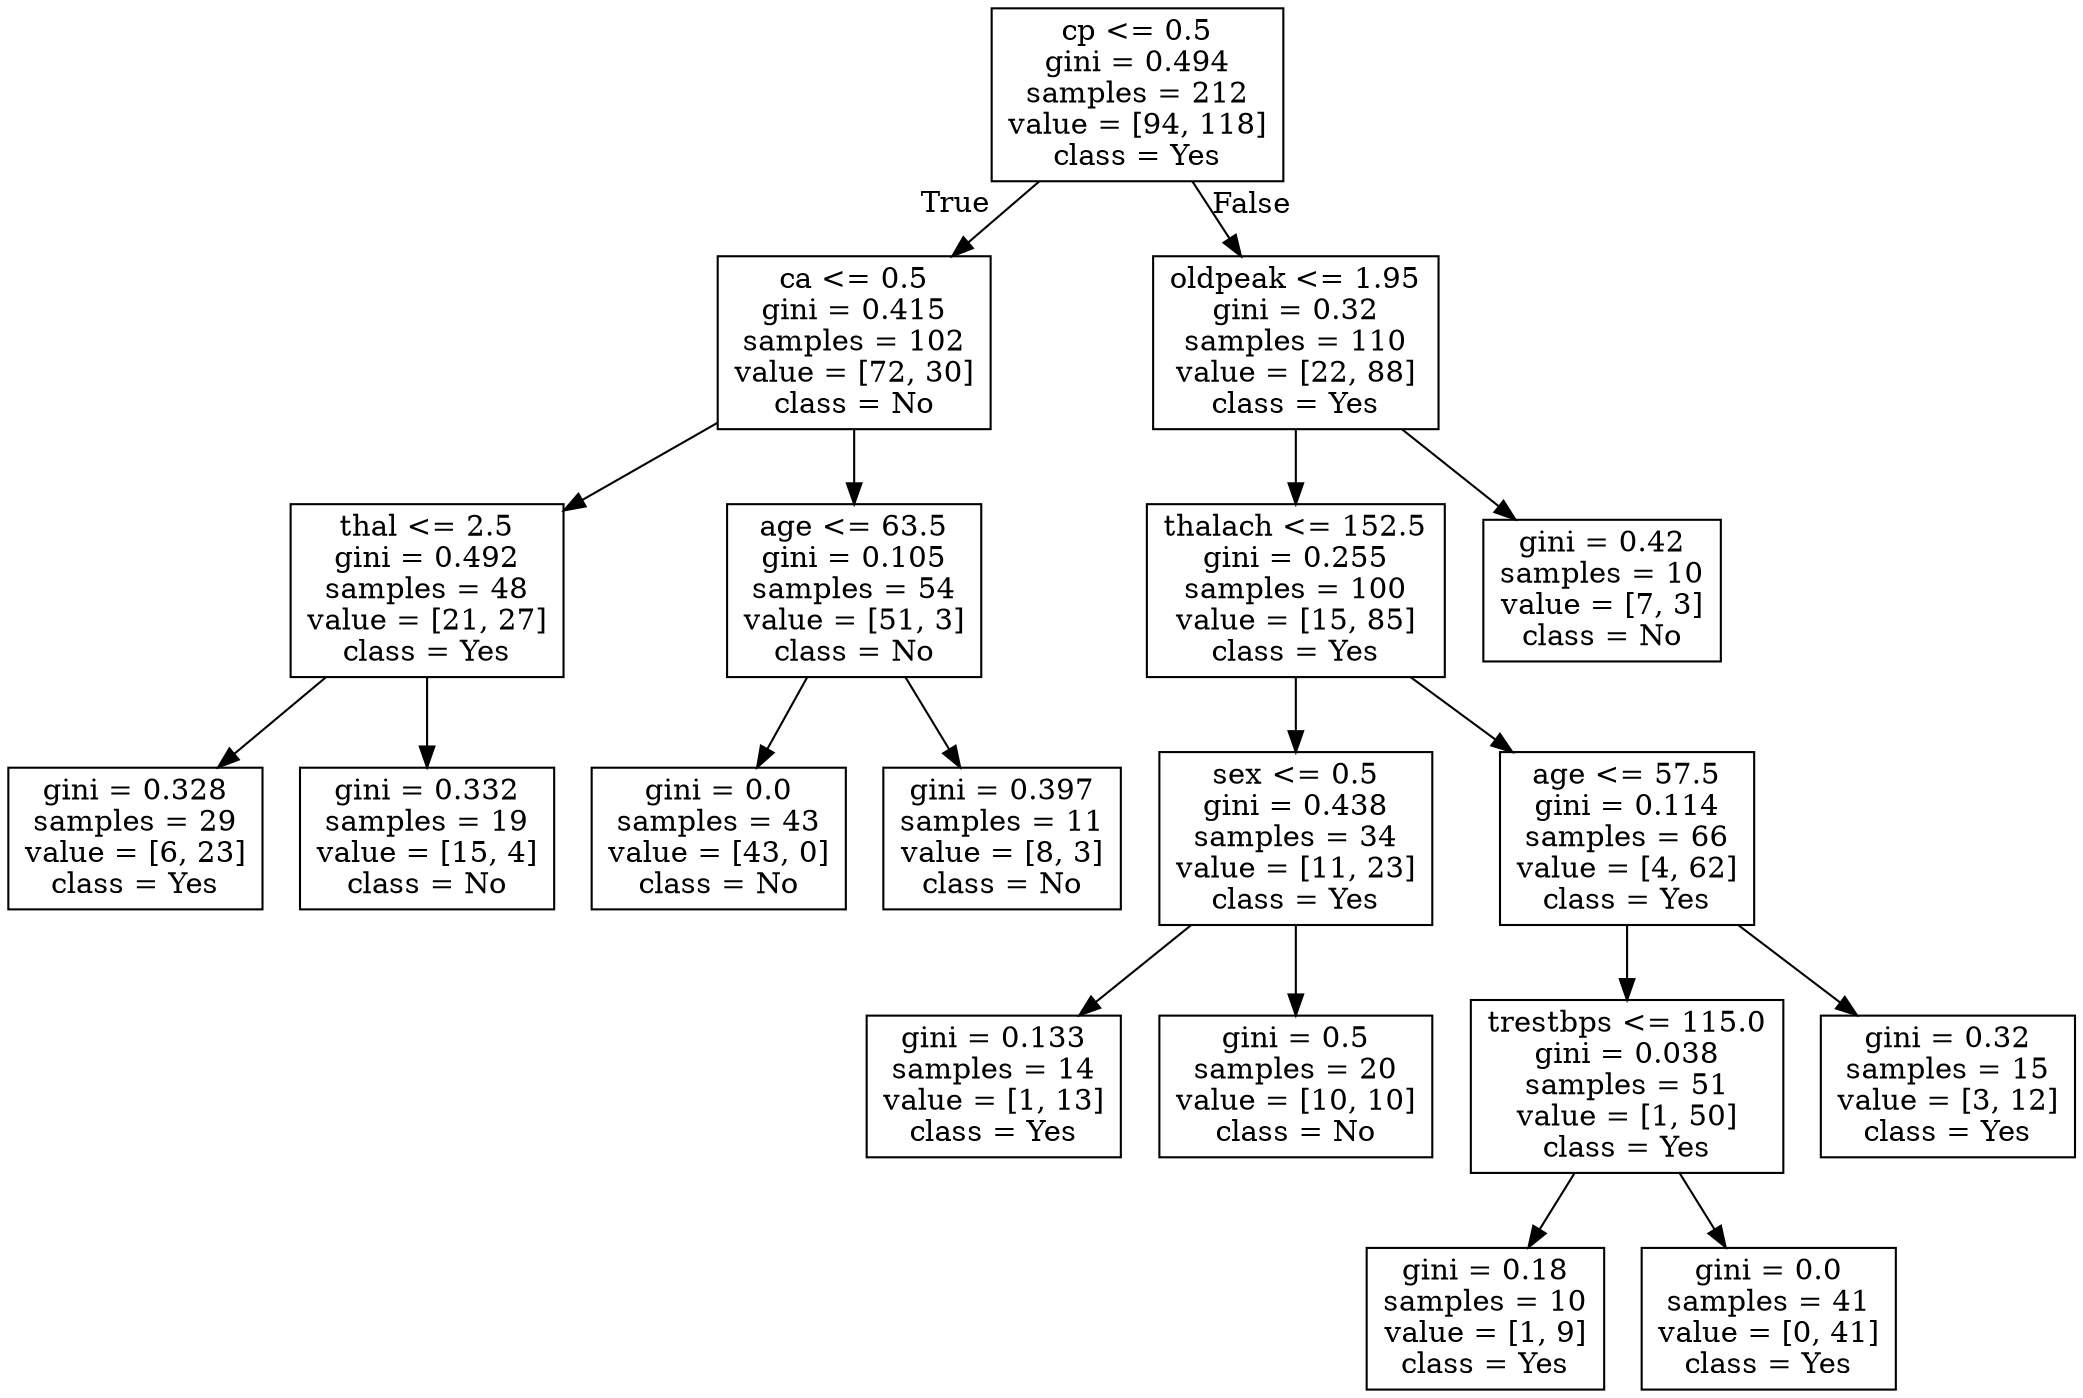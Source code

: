 digraph Tree {
node [shape=box] ;
0 [label="cp <= 0.5\ngini = 0.494\nsamples = 212\nvalue = [94, 118]\nclass = Yes"] ;
1 [label="ca <= 0.5\ngini = 0.415\nsamples = 102\nvalue = [72, 30]\nclass = No"] ;
0 -> 1 [labeldistance=2.5, labelangle=45, headlabel="True"] ;
2 [label="thal <= 2.5\ngini = 0.492\nsamples = 48\nvalue = [21, 27]\nclass = Yes"] ;
1 -> 2 ;
3 [label="gini = 0.328\nsamples = 29\nvalue = [6, 23]\nclass = Yes"] ;
2 -> 3 ;
4 [label="gini = 0.332\nsamples = 19\nvalue = [15, 4]\nclass = No"] ;
2 -> 4 ;
5 [label="age <= 63.5\ngini = 0.105\nsamples = 54\nvalue = [51, 3]\nclass = No"] ;
1 -> 5 ;
6 [label="gini = 0.0\nsamples = 43\nvalue = [43, 0]\nclass = No"] ;
5 -> 6 ;
7 [label="gini = 0.397\nsamples = 11\nvalue = [8, 3]\nclass = No"] ;
5 -> 7 ;
8 [label="oldpeak <= 1.95\ngini = 0.32\nsamples = 110\nvalue = [22, 88]\nclass = Yes"] ;
0 -> 8 [labeldistance=2.5, labelangle=-45, headlabel="False"] ;
9 [label="thalach <= 152.5\ngini = 0.255\nsamples = 100\nvalue = [15, 85]\nclass = Yes"] ;
8 -> 9 ;
10 [label="sex <= 0.5\ngini = 0.438\nsamples = 34\nvalue = [11, 23]\nclass = Yes"] ;
9 -> 10 ;
11 [label="gini = 0.133\nsamples = 14\nvalue = [1, 13]\nclass = Yes"] ;
10 -> 11 ;
12 [label="gini = 0.5\nsamples = 20\nvalue = [10, 10]\nclass = No"] ;
10 -> 12 ;
13 [label="age <= 57.5\ngini = 0.114\nsamples = 66\nvalue = [4, 62]\nclass = Yes"] ;
9 -> 13 ;
14 [label="trestbps <= 115.0\ngini = 0.038\nsamples = 51\nvalue = [1, 50]\nclass = Yes"] ;
13 -> 14 ;
15 [label="gini = 0.18\nsamples = 10\nvalue = [1, 9]\nclass = Yes"] ;
14 -> 15 ;
16 [label="gini = 0.0\nsamples = 41\nvalue = [0, 41]\nclass = Yes"] ;
14 -> 16 ;
17 [label="gini = 0.32\nsamples = 15\nvalue = [3, 12]\nclass = Yes"] ;
13 -> 17 ;
18 [label="gini = 0.42\nsamples = 10\nvalue = [7, 3]\nclass = No"] ;
8 -> 18 ;
}